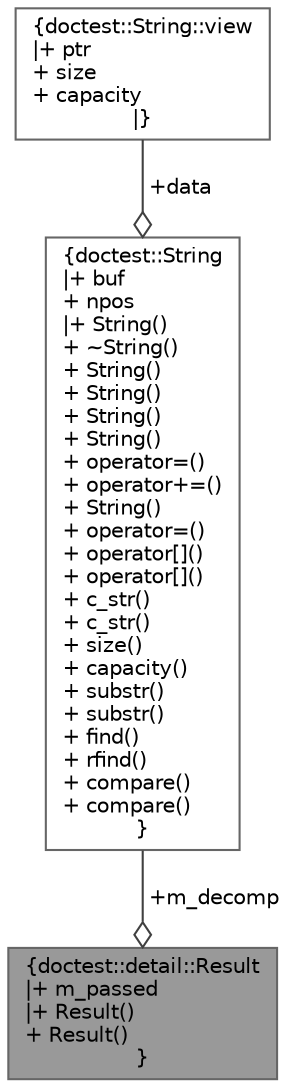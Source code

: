 digraph "doctest::detail::Result"
{
 // LATEX_PDF_SIZE
  bgcolor="transparent";
  edge [fontname=Helvetica,fontsize=10,labelfontname=Helvetica,labelfontsize=10];
  node [fontname=Helvetica,fontsize=10,shape=box,height=0.2,width=0.4];
  Node1 [label="{doctest::detail::Result\n|+ m_passed\l|+ Result()\l+ Result()\l}",height=0.2,width=0.4,color="gray40", fillcolor="grey60", style="filled", fontcolor="black",tooltip=" "];
  Node2 -> Node1 [color="grey25",style="solid",label=" +m_decomp" ,arrowhead="odiamond"];
  Node2 [label="{doctest::String\n|+ buf\l+ npos\l|+ String()\l+ ~String()\l+ String()\l+ String()\l+ String()\l+ String()\l+ operator=()\l+ operator+=()\l+ String()\l+ operator=()\l+ operator[]()\l+ operator[]()\l+ c_str()\l+ c_str()\l+ size()\l+ capacity()\l+ substr()\l+ substr()\l+ find()\l+ rfind()\l+ compare()\l+ compare()\l}",height=0.2,width=0.4,color="gray40", fillcolor="white", style="filled",URL="$classdoctest_1_1_string.html",tooltip=" "];
  Node3 -> Node2 [color="grey25",style="solid",label=" +data" ,arrowhead="odiamond"];
  Node3 [label="{doctest::String::view\n|+ ptr\l+ size\l+ capacity\l|}",height=0.2,width=0.4,color="gray40", fillcolor="white", style="filled",tooltip=" "];
}
